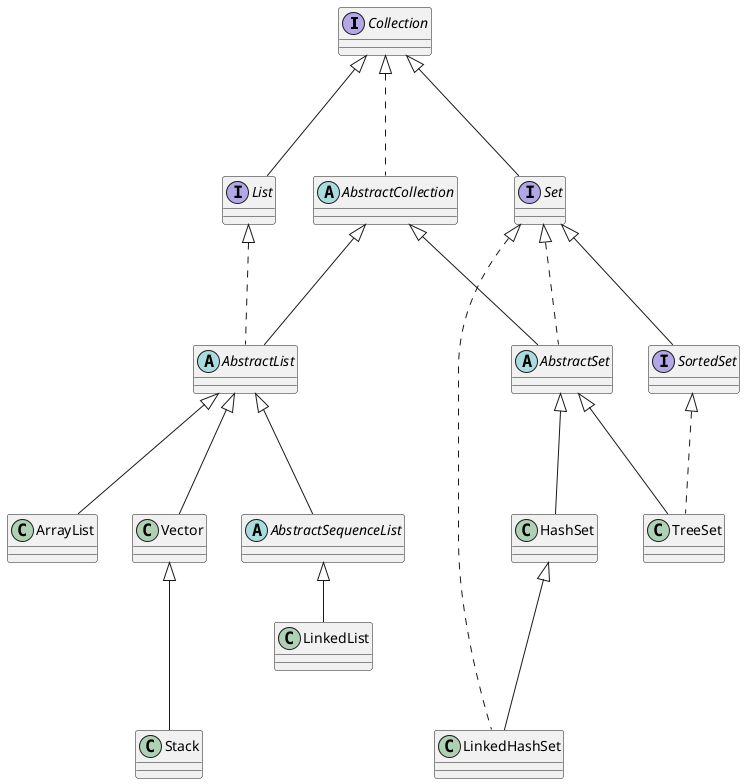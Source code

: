 @startuml


interface Collection
interface List
interface Set

Collection <|--- List
Collection <|--- Set

abstract class AbstractCollection

Collection <|... AbstractCollection

abstract class AbstractList
abstract class AbstractSet

List <|... AbstractList
Set <|... AbstractSet

AbstractCollection <|--- AbstractList
AbstractCollection <|--- AbstractSet

AbstractList <|--- ArrayList
AbstractList <|--- Vector

abstract class AbstractSequenceList
AbstractList <|--- AbstractSequenceList

AbstractSequenceList <|-- LinkedList

interface SortedSet

Set <|--- SortedSet

AbstractSet <|--- HashSet
AbstractSet <|--- TreeSet
SortedSet <|... TreeSet
HashSet <|--- LinkedHashSet
Set <|... LinkedHashSet

Vector <|--- Stack
@enduml